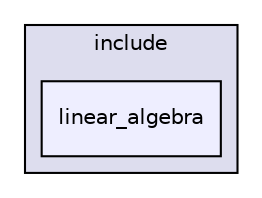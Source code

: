 digraph "/home/boyd/Scrivania/Thesis/SU2/Common/include/linear_algebra" {
  compound=true
  node [ fontsize="10", fontname="Helvetica"];
  edge [ labelfontsize="10", labelfontname="Helvetica"];
  subgraph clusterdir_92cb2900980f09bf257878861626e98f {
    graph [ bgcolor="#ddddee", pencolor="black", label="include" fontname="Helvetica", fontsize="10", URL="dir_92cb2900980f09bf257878861626e98f.html"]
  dir_48b4bf65fafad66ec6a2ba67388b948d [shape=box, label="linear_algebra", style="filled", fillcolor="#eeeeff", pencolor="black", URL="dir_48b4bf65fafad66ec6a2ba67388b948d.html"];
  }
}
